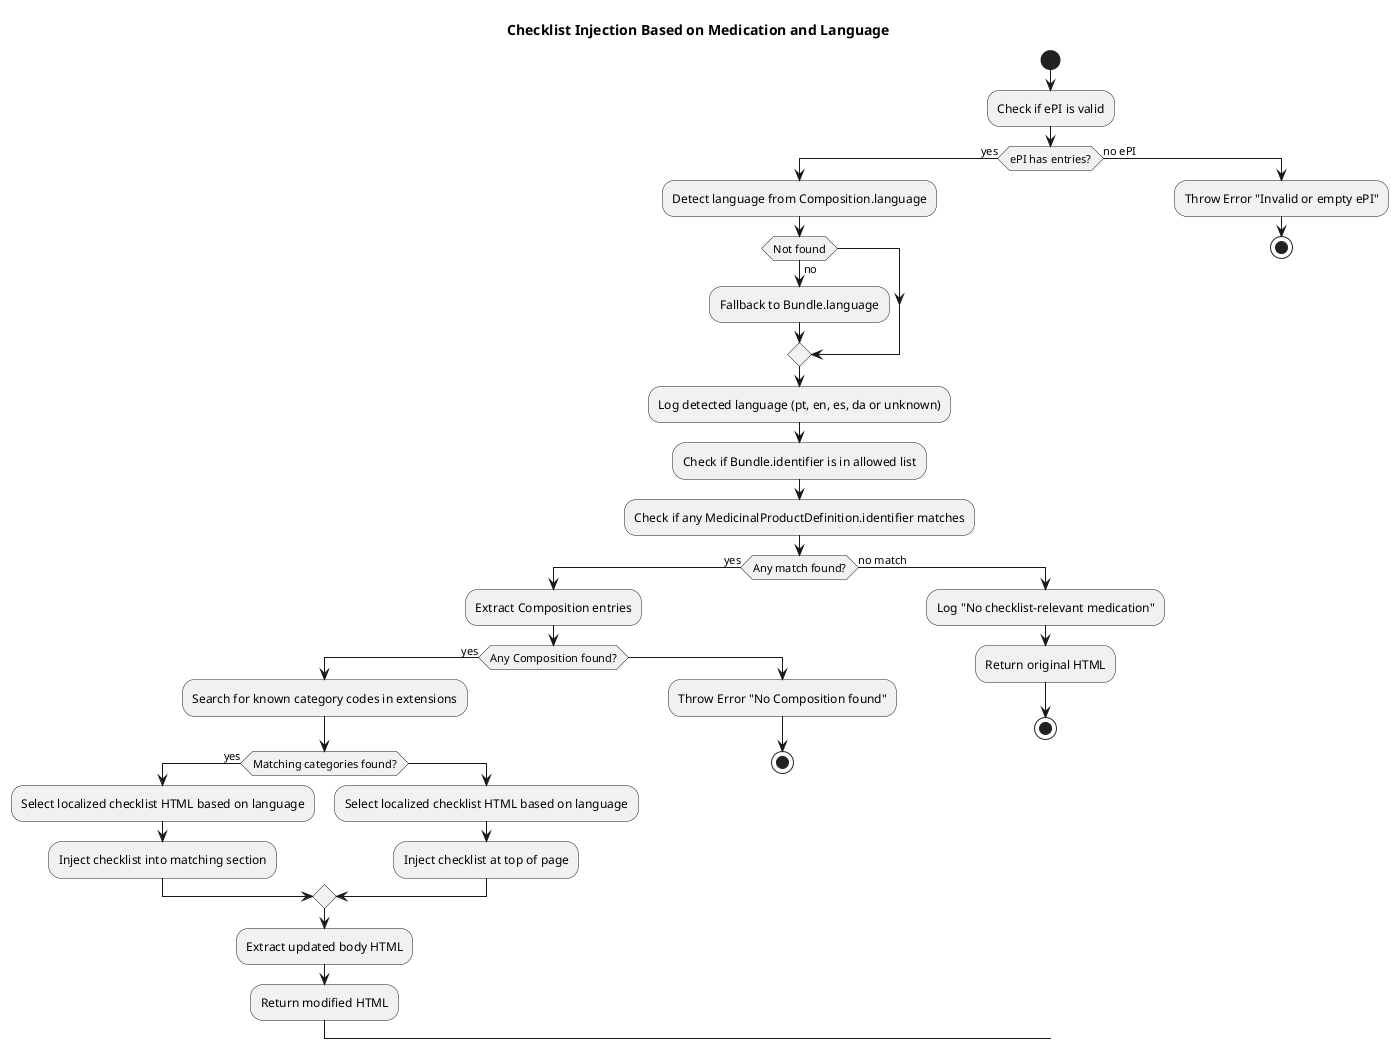@startuml
title Checklist Injection Based on Medication and Language

start

:Check if ePI is valid;
if (ePI has entries?) then (yes)

  :Detect language from Composition.language;
  if (Not found) then (no)
    :Fallback to Bundle.language;
  endif

  :Log detected language (pt, en, es, da or unknown);

  :Check if Bundle.identifier is in allowed list;
  :Check if any MedicinalProductDefinition.identifier matches;

  if (Any match found?) then (yes)
    :Extract Composition entries;
    if (Any Composition found?) then (yes)
      :Search for known category codes in extensions;

      if (Matching categories found?) then (yes)
        :Select localized checklist HTML based on language;
        :Inject checklist into matching section;
      else
        :Select localized checklist HTML based on language;
        :Inject checklist at top of page;
      endif

      :Extract updated body HTML;
      :Return modified HTML;
    else
      :Throw Error "No Composition found";
      stop
    endif
  else (no match)
    :Log "No checklist-relevant medication";
    :Return original HTML;
    stop
  endif

else (no ePI)
  :Throw Error "Invalid or empty ePI";
  stop
endif

@enduml